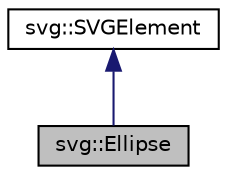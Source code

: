 digraph "svg::Ellipse"
{
 // LATEX_PDF_SIZE
  edge [fontname="Helvetica",fontsize="10",labelfontname="Helvetica",labelfontsize="10"];
  node [fontname="Helvetica",fontsize="10",shape=record];
  Node1 [label="svg::Ellipse",height=0.2,width=0.4,color="black", fillcolor="grey75", style="filled", fontcolor="black",tooltip="Representa uma elipse SVG."];
  Node2 -> Node1 [dir="back",color="midnightblue",fontsize="10",style="solid"];
  Node2 [label="svg::SVGElement",height=0.2,width=0.4,color="black", fillcolor="white", style="filled",URL="$classsvg_1_1SVGElement.html",tooltip="Classe base para elementos SVG."];
}

